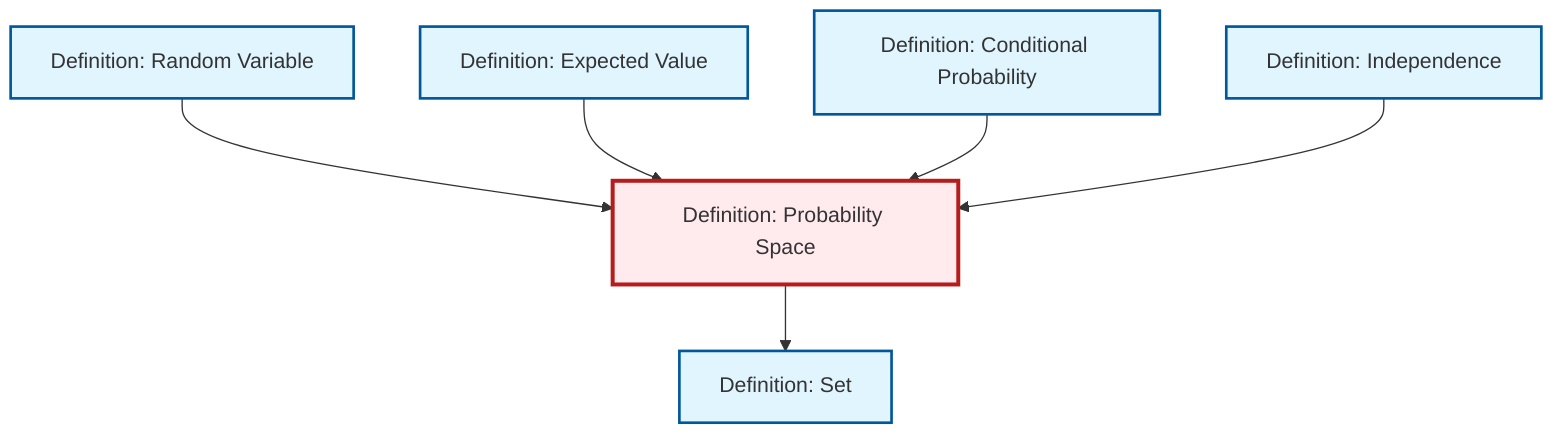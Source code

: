 graph TD
    classDef definition fill:#e1f5fe,stroke:#01579b,stroke-width:2px
    classDef theorem fill:#f3e5f5,stroke:#4a148c,stroke-width:2px
    classDef axiom fill:#fff3e0,stroke:#e65100,stroke-width:2px
    classDef example fill:#e8f5e9,stroke:#1b5e20,stroke-width:2px
    classDef current fill:#ffebee,stroke:#b71c1c,stroke-width:3px
    def-random-variable["Definition: Random Variable"]:::definition
    def-independence["Definition: Independence"]:::definition
    def-expectation["Definition: Expected Value"]:::definition
    def-conditional-probability["Definition: Conditional Probability"]:::definition
    def-probability-space["Definition: Probability Space"]:::definition
    def-set["Definition: Set"]:::definition
    def-random-variable --> def-probability-space
    def-expectation --> def-probability-space
    def-probability-space --> def-set
    def-conditional-probability --> def-probability-space
    def-independence --> def-probability-space
    class def-probability-space current